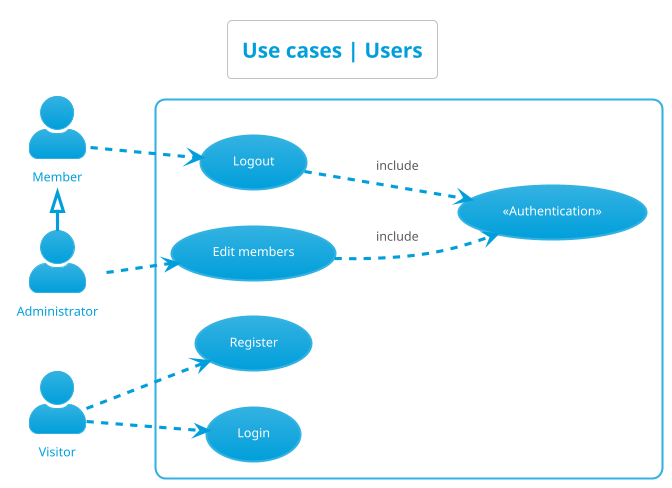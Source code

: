 @startuml use_cases__users
left to right direction
skinparam actorStyle Awesome
!theme bluegray
skinparam backgroundcolor White
title Use cases | Users


actor "Visitor" as Visitor
actor "Member" as Member
actor "Administrator" as Administrator
Member <|- Administrator


rectangle {
    "«Authentication»" as (Authentification)

    "Register" as (Register)
    "Login" as (Login)

    "Logout" as (Logout)

    "Edit members" as (EditMembers)
}


:Visitor: -.> (Register)
:Visitor: -.> (Login)
:Member: -.> (Logout)
:Administrator: -.> (EditMembers)
(Logout) -.> (Authentification) : include
(EditMembers) -.> (Authentification) : include
@enduml